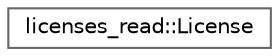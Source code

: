 digraph "类继承关系图"
{
 // LATEX_PDF_SIZE
  bgcolor="transparent";
  edge [fontname=Helvetica,fontsize=10,labelfontname=Helvetica,labelfontsize=10];
  node [fontname=Helvetica,fontsize=10,shape=box,height=0.2,width=0.4];
  rankdir="LR";
  Node0 [id="Node000000",label="licenses_read::License",height=0.2,width=0.4,color="grey40", fillcolor="white", style="filled",URL="$structlicenses__read_1_1_license.html",tooltip=" "];
}
